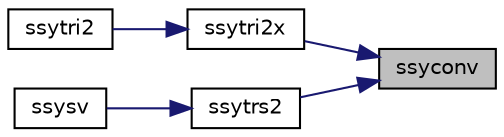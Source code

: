 digraph "ssyconv"
{
 // LATEX_PDF_SIZE
  edge [fontname="Helvetica",fontsize="10",labelfontname="Helvetica",labelfontsize="10"];
  node [fontname="Helvetica",fontsize="10",shape=record];
  rankdir="RL";
  Node1 [label="ssyconv",height=0.2,width=0.4,color="black", fillcolor="grey75", style="filled", fontcolor="black",tooltip="SSYCONV"];
  Node1 -> Node2 [dir="back",color="midnightblue",fontsize="10",style="solid",fontname="Helvetica"];
  Node2 [label="ssytri2x",height=0.2,width=0.4,color="black", fillcolor="white", style="filled",URL="$ssytri2x_8f.html#a34537bed5f8e070371776e65dd14fd16",tooltip="SSYTRI2X"];
  Node2 -> Node3 [dir="back",color="midnightblue",fontsize="10",style="solid",fontname="Helvetica"];
  Node3 [label="ssytri2",height=0.2,width=0.4,color="black", fillcolor="white", style="filled",URL="$ssytri2_8f.html#a7852066f959159f9701c0f63f90c5230",tooltip="SSYTRI2"];
  Node1 -> Node4 [dir="back",color="midnightblue",fontsize="10",style="solid",fontname="Helvetica"];
  Node4 [label="ssytrs2",height=0.2,width=0.4,color="black", fillcolor="white", style="filled",URL="$ssytrs2_8f.html#a0e6312aad14fb7d54e0f3ef5111ec60a",tooltip="SSYTRS2"];
  Node4 -> Node5 [dir="back",color="midnightblue",fontsize="10",style="solid",fontname="Helvetica"];
  Node5 [label="ssysv",height=0.2,width=0.4,color="black", fillcolor="white", style="filled",URL="$ssysv_8f.html#aebb5b9226b808303f3f80ca96cfe9388",tooltip="SSYSV computes the solution to system of linear equations A * X = B for SY matrices"];
}
